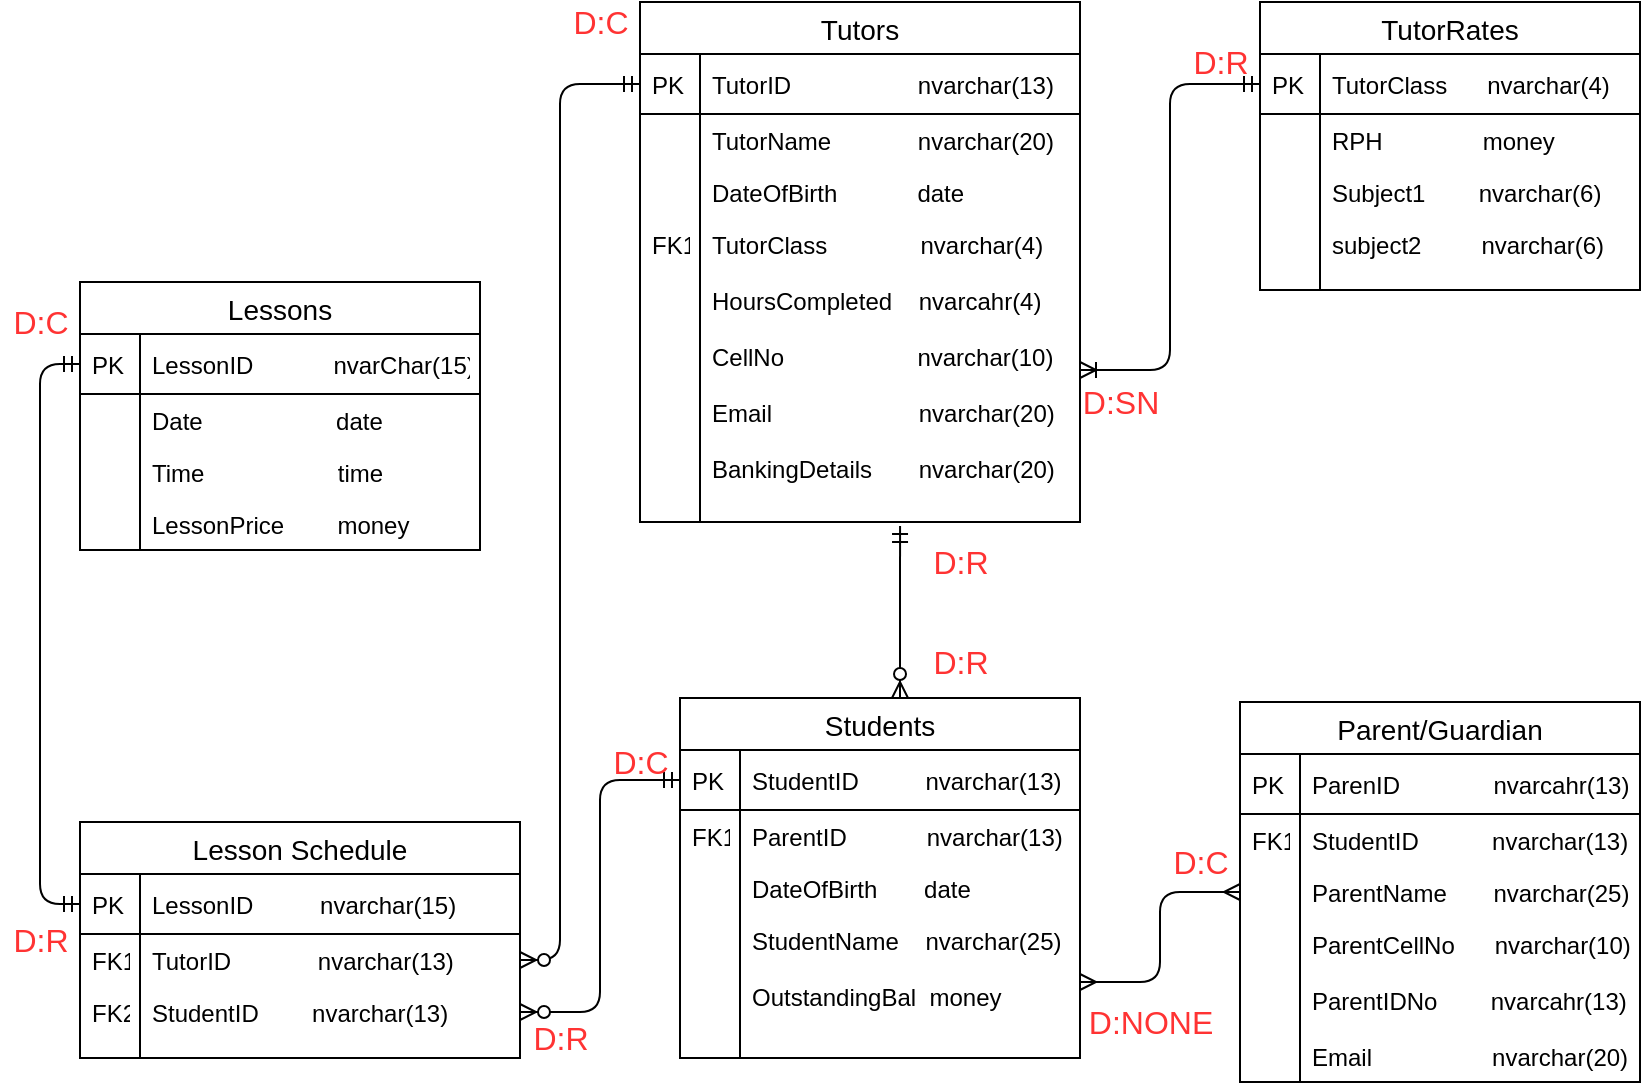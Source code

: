 <mxfile version="13.2.2" type="device"><diagram id="C5RBs43oDa-KdzZeNtuy" name="Page-1"><mxGraphModel dx="1913" dy="806" grid="1" gridSize="10" guides="1" tooltips="1" connect="1" arrows="1" fold="1" page="1" pageScale="1" pageWidth="827" pageHeight="1169" math="0" shadow="0"><root><mxCell id="WIyWlLk6GJQsqaUBKTNV-0"/><mxCell id="WIyWlLk6GJQsqaUBKTNV-1" parent="WIyWlLk6GJQsqaUBKTNV-0"/><mxCell id="nXMWi9MZtBevNN8mC9Ib-7" value="Lessons" style="swimlane;fontStyle=0;childLayout=stackLayout;horizontal=1;startSize=26;horizontalStack=0;resizeParent=1;resizeParentMax=0;resizeLast=0;collapsible=1;marginBottom=0;align=center;fontSize=14;" parent="WIyWlLk6GJQsqaUBKTNV-1" vertex="1"><mxGeometry x="30" y="170" width="200" height="134" as="geometry"/></mxCell><mxCell id="nXMWi9MZtBevNN8mC9Ib-8" value="LessonID            nvarChar(15)" style="shape=partialRectangle;top=0;left=0;right=0;bottom=1;align=left;verticalAlign=middle;fillColor=none;spacingLeft=34;spacingRight=4;overflow=hidden;rotatable=0;points=[[0,0.5],[1,0.5]];portConstraint=eastwest;dropTarget=0;fontStyle=0;fontSize=12;" parent="nXMWi9MZtBevNN8mC9Ib-7" vertex="1"><mxGeometry y="26" width="200" height="30" as="geometry"/></mxCell><mxCell id="nXMWi9MZtBevNN8mC9Ib-9" value="PK" style="shape=partialRectangle;top=0;left=0;bottom=0;fillColor=none;align=left;verticalAlign=middle;spacingLeft=4;spacingRight=4;overflow=hidden;rotatable=0;points=[];portConstraint=eastwest;part=1;fontSize=12;" parent="nXMWi9MZtBevNN8mC9Ib-8" vertex="1" connectable="0"><mxGeometry width="30" height="30" as="geometry"/></mxCell><mxCell id="nXMWi9MZtBevNN8mC9Ib-10" value="Date                    date" style="shape=partialRectangle;top=0;left=0;right=0;bottom=0;align=left;verticalAlign=top;fillColor=none;spacingLeft=34;spacingRight=4;overflow=hidden;rotatable=0;points=[[0,0.5],[1,0.5]];portConstraint=eastwest;dropTarget=0;fontSize=12;" parent="nXMWi9MZtBevNN8mC9Ib-7" vertex="1"><mxGeometry y="56" width="200" height="26" as="geometry"/></mxCell><mxCell id="nXMWi9MZtBevNN8mC9Ib-11" value="" style="shape=partialRectangle;top=0;left=0;bottom=0;fillColor=none;align=left;verticalAlign=top;spacingLeft=4;spacingRight=4;overflow=hidden;rotatable=0;points=[];portConstraint=eastwest;part=1;fontSize=12;" parent="nXMWi9MZtBevNN8mC9Ib-10" vertex="1" connectable="0"><mxGeometry width="30" height="26" as="geometry"/></mxCell><mxCell id="nXMWi9MZtBevNN8mC9Ib-12" value="Time                    time" style="shape=partialRectangle;top=0;left=0;right=0;bottom=0;align=left;verticalAlign=top;fillColor=none;spacingLeft=34;spacingRight=4;overflow=hidden;rotatable=0;points=[[0,0.5],[1,0.5]];portConstraint=eastwest;dropTarget=0;fontSize=12;" parent="nXMWi9MZtBevNN8mC9Ib-7" vertex="1"><mxGeometry y="82" width="200" height="26" as="geometry"/></mxCell><mxCell id="nXMWi9MZtBevNN8mC9Ib-13" value="" style="shape=partialRectangle;top=0;left=0;bottom=0;fillColor=none;align=left;verticalAlign=top;spacingLeft=4;spacingRight=4;overflow=hidden;rotatable=0;points=[];portConstraint=eastwest;part=1;fontSize=12;" parent="nXMWi9MZtBevNN8mC9Ib-12" vertex="1" connectable="0"><mxGeometry width="30" height="26" as="geometry"/></mxCell><mxCell id="nXMWi9MZtBevNN8mC9Ib-14" value="LessonPrice        money" style="shape=partialRectangle;top=0;left=0;right=0;bottom=0;align=left;verticalAlign=top;fillColor=none;spacingLeft=34;spacingRight=4;overflow=hidden;rotatable=0;points=[[0,0.5],[1,0.5]];portConstraint=eastwest;dropTarget=0;fontSize=12;" parent="nXMWi9MZtBevNN8mC9Ib-7" vertex="1"><mxGeometry y="108" width="200" height="26" as="geometry"/></mxCell><mxCell id="nXMWi9MZtBevNN8mC9Ib-15" value="" style="shape=partialRectangle;top=0;left=0;bottom=0;fillColor=none;align=left;verticalAlign=top;spacingLeft=4;spacingRight=4;overflow=hidden;rotatable=0;points=[];portConstraint=eastwest;part=1;fontSize=12;" parent="nXMWi9MZtBevNN8mC9Ib-14" vertex="1" connectable="0"><mxGeometry width="30" height="26" as="geometry"/></mxCell><mxCell id="nXMWi9MZtBevNN8mC9Ib-18" value="Lesson Schedule" style="swimlane;fontStyle=0;childLayout=stackLayout;horizontal=1;startSize=26;horizontalStack=0;resizeParent=1;resizeParentMax=0;resizeLast=0;collapsible=1;marginBottom=0;align=center;fontSize=14;" parent="WIyWlLk6GJQsqaUBKTNV-1" vertex="1"><mxGeometry x="30" y="440" width="220" height="118" as="geometry"/></mxCell><mxCell id="nXMWi9MZtBevNN8mC9Ib-19" value="LessonID          nvarchar(15)" style="shape=partialRectangle;top=0;left=0;right=0;bottom=1;align=left;verticalAlign=middle;fillColor=none;spacingLeft=34;spacingRight=4;overflow=hidden;rotatable=0;points=[[0,0.5],[1,0.5]];portConstraint=eastwest;dropTarget=0;fontStyle=0;fontSize=12;" parent="nXMWi9MZtBevNN8mC9Ib-18" vertex="1"><mxGeometry y="26" width="220" height="30" as="geometry"/></mxCell><mxCell id="nXMWi9MZtBevNN8mC9Ib-20" value="PK" style="shape=partialRectangle;top=0;left=0;bottom=0;fillColor=none;align=left;verticalAlign=middle;spacingLeft=4;spacingRight=4;overflow=hidden;rotatable=0;points=[];portConstraint=eastwest;part=1;fontSize=12;" parent="nXMWi9MZtBevNN8mC9Ib-19" vertex="1" connectable="0"><mxGeometry width="30" height="30" as="geometry"/></mxCell><mxCell id="nXMWi9MZtBevNN8mC9Ib-21" value="TutorID             nvarchar(13)" style="shape=partialRectangle;top=0;left=0;right=0;bottom=0;align=left;verticalAlign=top;fillColor=none;spacingLeft=34;spacingRight=4;overflow=hidden;rotatable=0;points=[[0,0.5],[1,0.5]];portConstraint=eastwest;dropTarget=0;fontSize=12;" parent="nXMWi9MZtBevNN8mC9Ib-18" vertex="1"><mxGeometry y="56" width="220" height="26" as="geometry"/></mxCell><mxCell id="nXMWi9MZtBevNN8mC9Ib-22" value="FK1" style="shape=partialRectangle;top=0;left=0;bottom=0;fillColor=none;align=left;verticalAlign=top;spacingLeft=4;spacingRight=4;overflow=hidden;rotatable=0;points=[];portConstraint=eastwest;part=1;fontSize=12;" parent="nXMWi9MZtBevNN8mC9Ib-21" vertex="1" connectable="0"><mxGeometry width="30" height="26" as="geometry"/></mxCell><mxCell id="nXMWi9MZtBevNN8mC9Ib-23" value="StudentID        nvarchar(13)" style="shape=partialRectangle;top=0;left=0;right=0;bottom=0;align=left;verticalAlign=top;fillColor=none;spacingLeft=34;spacingRight=4;overflow=hidden;rotatable=0;points=[[0,0.5],[1,0.5]];portConstraint=eastwest;dropTarget=0;fontSize=12;" parent="nXMWi9MZtBevNN8mC9Ib-18" vertex="1"><mxGeometry y="82" width="220" height="26" as="geometry"/></mxCell><mxCell id="nXMWi9MZtBevNN8mC9Ib-24" value="FK2" style="shape=partialRectangle;top=0;left=0;bottom=0;fillColor=none;align=left;verticalAlign=top;spacingLeft=4;spacingRight=4;overflow=hidden;rotatable=0;points=[];portConstraint=eastwest;part=1;fontSize=12;" parent="nXMWi9MZtBevNN8mC9Ib-23" vertex="1" connectable="0"><mxGeometry width="30" height="26" as="geometry"/></mxCell><mxCell id="nXMWi9MZtBevNN8mC9Ib-27" value="" style="shape=partialRectangle;top=0;left=0;right=0;bottom=0;align=left;verticalAlign=top;fillColor=none;spacingLeft=34;spacingRight=4;overflow=hidden;rotatable=0;points=[[0,0.5],[1,0.5]];portConstraint=eastwest;dropTarget=0;fontSize=12;" parent="nXMWi9MZtBevNN8mC9Ib-18" vertex="1"><mxGeometry y="108" width="220" height="10" as="geometry"/></mxCell><mxCell id="nXMWi9MZtBevNN8mC9Ib-28" value="" style="shape=partialRectangle;top=0;left=0;bottom=0;fillColor=none;align=left;verticalAlign=top;spacingLeft=4;spacingRight=4;overflow=hidden;rotatable=0;points=[];portConstraint=eastwest;part=1;fontSize=12;" parent="nXMWi9MZtBevNN8mC9Ib-27" vertex="1" connectable="0"><mxGeometry width="30" height="10" as="geometry"/></mxCell><mxCell id="nXMWi9MZtBevNN8mC9Ib-29" style="edgeStyle=orthogonalEdgeStyle;rounded=1;orthogonalLoop=1;jettySize=auto;html=1;exitX=0;exitY=0.5;exitDx=0;exitDy=0;entryX=0;entryY=0.5;entryDx=0;entryDy=0;endArrow=ERmandOne;endFill=0;startArrow=ERmandOne;startFill=0;" parent="WIyWlLk6GJQsqaUBKTNV-1" source="nXMWi9MZtBevNN8mC9Ib-8" target="nXMWi9MZtBevNN8mC9Ib-19" edge="1"><mxGeometry relative="1" as="geometry"><Array as="points"><mxPoint x="10" y="211"/><mxPoint x="10" y="481"/></Array></mxGeometry></mxCell><mxCell id="nXMWi9MZtBevNN8mC9Ib-32" style="edgeStyle=orthogonalEdgeStyle;rounded=1;orthogonalLoop=1;jettySize=auto;html=1;startArrow=ERzeroToMany;startFill=1;endArrow=ERmandOne;endFill=0;entryX=0;entryY=0.5;entryDx=0;entryDy=0;" parent="WIyWlLk6GJQsqaUBKTNV-1" source="nXMWi9MZtBevNN8mC9Ib-21" target="nXMWi9MZtBevNN8mC9Ib-34" edge="1"><mxGeometry relative="1" as="geometry"><mxPoint x="330" y="460" as="targetPoint"/><Array as="points"><mxPoint x="270" y="509"/><mxPoint x="270" y="71"/></Array></mxGeometry></mxCell><mxCell id="4ludYydRtHGq20l0omVu-38" style="edgeStyle=orthogonalEdgeStyle;rounded=1;orthogonalLoop=1;jettySize=auto;html=1;exitX=0;exitY=0.5;exitDx=0;exitDy=0;startArrow=ERmandOne;startFill=0;endArrow=ERzeroToMany;endFill=1;" edge="1" parent="WIyWlLk6GJQsqaUBKTNV-1" source="4ludYydRtHGq20l0omVu-28"><mxGeometry relative="1" as="geometry"><mxPoint x="250" y="535" as="targetPoint"/><Array as="points"><mxPoint x="290" y="419"/><mxPoint x="290" y="535"/></Array></mxGeometry></mxCell><mxCell id="4ludYydRtHGq20l0omVu-41" style="edgeStyle=orthogonalEdgeStyle;rounded=1;orthogonalLoop=1;jettySize=auto;html=1;exitX=0.591;exitY=1.013;exitDx=0;exitDy=0;startArrow=ERmandOne;startFill=0;endArrow=ERzeroToMany;endFill=1;exitPerimeter=0;" edge="1" parent="WIyWlLk6GJQsqaUBKTNV-1" source="nXMWi9MZtBevNN8mC9Ib-40"><mxGeometry relative="1" as="geometry"><mxPoint x="440" y="378" as="targetPoint"/><Array as="points"><mxPoint x="440" y="378"/></Array></mxGeometry></mxCell><mxCell id="4ludYydRtHGq20l0omVu-27" value="Students" style="swimlane;fontStyle=0;childLayout=stackLayout;horizontal=1;startSize=26;horizontalStack=0;resizeParent=1;resizeParentMax=0;resizeLast=0;collapsible=1;marginBottom=0;align=center;fontSize=14;" vertex="1" parent="WIyWlLk6GJQsqaUBKTNV-1"><mxGeometry x="330" y="378" width="200" height="180" as="geometry"/></mxCell><mxCell id="4ludYydRtHGq20l0omVu-28" value="StudentID          nvarchar(13)" style="shape=partialRectangle;top=0;left=0;right=0;bottom=1;align=left;verticalAlign=middle;fillColor=none;spacingLeft=34;spacingRight=4;overflow=hidden;rotatable=0;points=[[0,0.5],[1,0.5]];portConstraint=eastwest;dropTarget=0;fontStyle=0;fontSize=12;" vertex="1" parent="4ludYydRtHGq20l0omVu-27"><mxGeometry y="26" width="200" height="30" as="geometry"/></mxCell><mxCell id="4ludYydRtHGq20l0omVu-29" value="PK" style="shape=partialRectangle;top=0;left=0;bottom=0;fillColor=none;align=left;verticalAlign=middle;spacingLeft=4;spacingRight=4;overflow=hidden;rotatable=0;points=[];portConstraint=eastwest;part=1;fontSize=12;" vertex="1" connectable="0" parent="4ludYydRtHGq20l0omVu-28"><mxGeometry width="30" height="30" as="geometry"/></mxCell><mxCell id="4ludYydRtHGq20l0omVu-30" value="ParentID            nvarchar(13)" style="shape=partialRectangle;top=0;left=0;right=0;bottom=0;align=left;verticalAlign=top;fillColor=none;spacingLeft=34;spacingRight=4;overflow=hidden;rotatable=0;points=[[0,0.5],[1,0.5]];portConstraint=eastwest;dropTarget=0;fontSize=12;" vertex="1" parent="4ludYydRtHGq20l0omVu-27"><mxGeometry y="56" width="200" height="26" as="geometry"/></mxCell><mxCell id="4ludYydRtHGq20l0omVu-31" value="FK1" style="shape=partialRectangle;top=0;left=0;bottom=0;fillColor=none;align=left;verticalAlign=top;spacingLeft=4;spacingRight=4;overflow=hidden;rotatable=0;points=[];portConstraint=eastwest;part=1;fontSize=12;" vertex="1" connectable="0" parent="4ludYydRtHGq20l0omVu-30"><mxGeometry width="30" height="26" as="geometry"/></mxCell><mxCell id="4ludYydRtHGq20l0omVu-32" value="DateOfBirth       date" style="shape=partialRectangle;top=0;left=0;right=0;bottom=0;align=left;verticalAlign=top;fillColor=none;spacingLeft=34;spacingRight=4;overflow=hidden;rotatable=0;points=[[0,0.5],[1,0.5]];portConstraint=eastwest;dropTarget=0;fontSize=12;" vertex="1" parent="4ludYydRtHGq20l0omVu-27"><mxGeometry y="82" width="200" height="26" as="geometry"/></mxCell><mxCell id="4ludYydRtHGq20l0omVu-33" value="" style="shape=partialRectangle;top=0;left=0;bottom=0;fillColor=none;align=left;verticalAlign=top;spacingLeft=4;spacingRight=4;overflow=hidden;rotatable=0;points=[];portConstraint=eastwest;part=1;fontSize=12;" vertex="1" connectable="0" parent="4ludYydRtHGq20l0omVu-32"><mxGeometry width="30" height="26" as="geometry"/></mxCell><mxCell id="4ludYydRtHGq20l0omVu-34" value="StudentName    nvarchar(25)&#10;&#10;OutstandingBal  money&#10;&#10;" style="shape=partialRectangle;top=0;left=0;right=0;bottom=0;align=left;verticalAlign=top;fillColor=none;spacingLeft=34;spacingRight=4;overflow=hidden;rotatable=0;points=[[0,0.5],[1,0.5]];portConstraint=eastwest;dropTarget=0;fontSize=12;" vertex="1" parent="4ludYydRtHGq20l0omVu-27"><mxGeometry y="108" width="200" height="62" as="geometry"/></mxCell><mxCell id="4ludYydRtHGq20l0omVu-35" value="" style="shape=partialRectangle;top=0;left=0;bottom=0;fillColor=none;align=left;verticalAlign=top;spacingLeft=4;spacingRight=4;overflow=hidden;rotatable=0;points=[];portConstraint=eastwest;part=1;fontSize=12;" vertex="1" connectable="0" parent="4ludYydRtHGq20l0omVu-34"><mxGeometry width="30" height="62" as="geometry"/></mxCell><mxCell id="4ludYydRtHGq20l0omVu-36" value="" style="shape=partialRectangle;top=0;left=0;right=0;bottom=0;align=left;verticalAlign=top;fillColor=none;spacingLeft=34;spacingRight=4;overflow=hidden;rotatable=0;points=[[0,0.5],[1,0.5]];portConstraint=eastwest;dropTarget=0;fontSize=12;" vertex="1" parent="4ludYydRtHGq20l0omVu-27"><mxGeometry y="170" width="200" height="10" as="geometry"/></mxCell><mxCell id="4ludYydRtHGq20l0omVu-37" value="" style="shape=partialRectangle;top=0;left=0;bottom=0;fillColor=none;align=left;verticalAlign=top;spacingLeft=4;spacingRight=4;overflow=hidden;rotatable=0;points=[];portConstraint=eastwest;part=1;fontSize=12;" vertex="1" connectable="0" parent="4ludYydRtHGq20l0omVu-36"><mxGeometry width="30" height="10" as="geometry"/></mxCell><mxCell id="nXMWi9MZtBevNN8mC9Ib-33" value="Tutors" style="swimlane;fontStyle=0;childLayout=stackLayout;horizontal=1;startSize=26;horizontalStack=0;resizeParent=1;resizeParentMax=0;resizeLast=0;collapsible=1;marginBottom=0;align=center;fontSize=14;" parent="WIyWlLk6GJQsqaUBKTNV-1" vertex="1"><mxGeometry x="310" y="30" width="220" height="260" as="geometry"/></mxCell><mxCell id="nXMWi9MZtBevNN8mC9Ib-34" value="TutorID                   nvarchar(13)" style="shape=partialRectangle;top=0;left=0;right=0;bottom=1;align=left;verticalAlign=middle;fillColor=none;spacingLeft=34;spacingRight=4;overflow=hidden;rotatable=0;points=[[0,0.5],[1,0.5]];portConstraint=eastwest;dropTarget=0;fontStyle=0;fontSize=12;" parent="nXMWi9MZtBevNN8mC9Ib-33" vertex="1"><mxGeometry y="26" width="220" height="30" as="geometry"/></mxCell><mxCell id="nXMWi9MZtBevNN8mC9Ib-35" value="PK" style="shape=partialRectangle;top=0;left=0;bottom=0;fillColor=none;align=left;verticalAlign=middle;spacingLeft=4;spacingRight=4;overflow=hidden;rotatable=0;points=[];portConstraint=eastwest;part=1;fontSize=12;" parent="nXMWi9MZtBevNN8mC9Ib-34" vertex="1" connectable="0"><mxGeometry width="30" height="30" as="geometry"/></mxCell><mxCell id="nXMWi9MZtBevNN8mC9Ib-36" value="TutorName             nvarchar(20)" style="shape=partialRectangle;top=0;left=0;right=0;bottom=0;align=left;verticalAlign=top;fillColor=none;spacingLeft=34;spacingRight=4;overflow=hidden;rotatable=0;points=[[0,0.5],[1,0.5]];portConstraint=eastwest;dropTarget=0;fontSize=12;" parent="nXMWi9MZtBevNN8mC9Ib-33" vertex="1"><mxGeometry y="56" width="220" height="26" as="geometry"/></mxCell><mxCell id="nXMWi9MZtBevNN8mC9Ib-37" value="" style="shape=partialRectangle;top=0;left=0;bottom=0;fillColor=none;align=left;verticalAlign=top;spacingLeft=4;spacingRight=4;overflow=hidden;rotatable=0;points=[];portConstraint=eastwest;part=1;fontSize=12;" parent="nXMWi9MZtBevNN8mC9Ib-36" vertex="1" connectable="0"><mxGeometry width="30" height="26" as="geometry"/></mxCell><mxCell id="nXMWi9MZtBevNN8mC9Ib-38" value="DateOfBirth            date" style="shape=partialRectangle;top=0;left=0;right=0;bottom=0;align=left;verticalAlign=top;fillColor=none;spacingLeft=34;spacingRight=4;overflow=hidden;rotatable=0;points=[[0,0.5],[1,0.5]];portConstraint=eastwest;dropTarget=0;fontSize=12;" parent="nXMWi9MZtBevNN8mC9Ib-33" vertex="1"><mxGeometry y="82" width="220" height="26" as="geometry"/></mxCell><mxCell id="nXMWi9MZtBevNN8mC9Ib-39" value="" style="shape=partialRectangle;top=0;left=0;bottom=0;fillColor=none;align=left;verticalAlign=top;spacingLeft=4;spacingRight=4;overflow=hidden;rotatable=0;points=[];portConstraint=eastwest;part=1;fontSize=12;" parent="nXMWi9MZtBevNN8mC9Ib-38" vertex="1" connectable="0"><mxGeometry width="30" height="26" as="geometry"/></mxCell><mxCell id="nXMWi9MZtBevNN8mC9Ib-40" value="TutorClass              nvarchar(4)&#10;&#10;HoursCompleted    nvarcahr(4)&#10;&#10;CellNo                    nvarchar(10)&#10;&#10;Email                      nvarchar(20)&#10;&#10;BankingDetails       nvarchar(20)&#10;&#10;" style="shape=partialRectangle;top=0;left=0;right=0;bottom=0;align=left;verticalAlign=top;fillColor=none;spacingLeft=34;spacingRight=4;overflow=hidden;rotatable=0;points=[[0,0.5],[1,0.5]];portConstraint=eastwest;dropTarget=0;fontSize=12;" parent="nXMWi9MZtBevNN8mC9Ib-33" vertex="1"><mxGeometry y="108" width="220" height="152" as="geometry"/></mxCell><mxCell id="nXMWi9MZtBevNN8mC9Ib-41" value="FK1" style="shape=partialRectangle;top=0;left=0;bottom=0;fillColor=none;align=left;verticalAlign=top;spacingLeft=4;spacingRight=4;overflow=hidden;rotatable=0;points=[];portConstraint=eastwest;part=1;fontSize=12;" parent="nXMWi9MZtBevNN8mC9Ib-40" vertex="1" connectable="0"><mxGeometry width="30" height="152" as="geometry"/></mxCell><mxCell id="4ludYydRtHGq20l0omVu-42" value="Parent/Guardian" style="swimlane;fontStyle=0;childLayout=stackLayout;horizontal=1;startSize=26;horizontalStack=0;resizeParent=1;resizeParentMax=0;resizeLast=0;collapsible=1;marginBottom=0;align=center;fontSize=14;" vertex="1" parent="WIyWlLk6GJQsqaUBKTNV-1"><mxGeometry x="610" y="380" width="200" height="190" as="geometry"/></mxCell><mxCell id="4ludYydRtHGq20l0omVu-43" value="ParenID              nvarcahr(13)" style="shape=partialRectangle;top=0;left=0;right=0;bottom=1;align=left;verticalAlign=middle;fillColor=none;spacingLeft=34;spacingRight=4;overflow=hidden;rotatable=0;points=[[0,0.5],[1,0.5]];portConstraint=eastwest;dropTarget=0;fontStyle=0;fontSize=12;" vertex="1" parent="4ludYydRtHGq20l0omVu-42"><mxGeometry y="26" width="200" height="30" as="geometry"/></mxCell><mxCell id="4ludYydRtHGq20l0omVu-44" value="PK" style="shape=partialRectangle;top=0;left=0;bottom=0;fillColor=none;align=left;verticalAlign=middle;spacingLeft=4;spacingRight=4;overflow=hidden;rotatable=0;points=[];portConstraint=eastwest;part=1;fontSize=12;" vertex="1" connectable="0" parent="4ludYydRtHGq20l0omVu-43"><mxGeometry width="30" height="30" as="geometry"/></mxCell><mxCell id="4ludYydRtHGq20l0omVu-45" value="StudentID           nvarchar(13)" style="shape=partialRectangle;top=0;left=0;right=0;bottom=0;align=left;verticalAlign=top;fillColor=none;spacingLeft=34;spacingRight=4;overflow=hidden;rotatable=0;points=[[0,0.5],[1,0.5]];portConstraint=eastwest;dropTarget=0;fontSize=12;" vertex="1" parent="4ludYydRtHGq20l0omVu-42"><mxGeometry y="56" width="200" height="26" as="geometry"/></mxCell><mxCell id="4ludYydRtHGq20l0omVu-46" value="FK1" style="shape=partialRectangle;top=0;left=0;bottom=0;fillColor=none;align=left;verticalAlign=top;spacingLeft=4;spacingRight=4;overflow=hidden;rotatable=0;points=[];portConstraint=eastwest;part=1;fontSize=12;" vertex="1" connectable="0" parent="4ludYydRtHGq20l0omVu-45"><mxGeometry width="30" height="26" as="geometry"/></mxCell><mxCell id="4ludYydRtHGq20l0omVu-47" value="ParentName       nvarchar(25)" style="shape=partialRectangle;top=0;left=0;right=0;bottom=0;align=left;verticalAlign=top;fillColor=none;spacingLeft=34;spacingRight=4;overflow=hidden;rotatable=0;points=[[0,0.5],[1,0.5]];portConstraint=eastwest;dropTarget=0;fontSize=12;" vertex="1" parent="4ludYydRtHGq20l0omVu-42"><mxGeometry y="82" width="200" height="26" as="geometry"/></mxCell><mxCell id="4ludYydRtHGq20l0omVu-48" value="" style="shape=partialRectangle;top=0;left=0;bottom=0;fillColor=none;align=left;verticalAlign=top;spacingLeft=4;spacingRight=4;overflow=hidden;rotatable=0;points=[];portConstraint=eastwest;part=1;fontSize=12;" vertex="1" connectable="0" parent="4ludYydRtHGq20l0omVu-47"><mxGeometry width="30" height="26" as="geometry"/></mxCell><mxCell id="4ludYydRtHGq20l0omVu-49" value="ParentCellNo      nvarchar(10)&#10;&#10;ParentIDNo        nvarcahr(13)&#10;&#10;Email                  nvarchar(20)" style="shape=partialRectangle;top=0;left=0;right=0;bottom=0;align=left;verticalAlign=top;fillColor=none;spacingLeft=34;spacingRight=4;overflow=hidden;rotatable=0;points=[[0,0.5],[1,0.5]];portConstraint=eastwest;dropTarget=0;fontSize=12;" vertex="1" parent="4ludYydRtHGq20l0omVu-42"><mxGeometry y="108" width="200" height="82" as="geometry"/></mxCell><mxCell id="4ludYydRtHGq20l0omVu-50" value="" style="shape=partialRectangle;top=0;left=0;bottom=0;fillColor=none;align=left;verticalAlign=top;spacingLeft=4;spacingRight=4;overflow=hidden;rotatable=0;points=[];portConstraint=eastwest;part=1;fontSize=12;" vertex="1" connectable="0" parent="4ludYydRtHGq20l0omVu-49"><mxGeometry width="30" height="82" as="geometry"/></mxCell><mxCell id="4ludYydRtHGq20l0omVu-53" style="edgeStyle=orthogonalEdgeStyle;rounded=1;orthogonalLoop=1;jettySize=auto;html=1;exitX=0;exitY=0.5;exitDx=0;exitDy=0;startArrow=ERmany;startFill=0;endArrow=ERmany;endFill=0;" edge="1" parent="WIyWlLk6GJQsqaUBKTNV-1" source="4ludYydRtHGq20l0omVu-47"><mxGeometry relative="1" as="geometry"><mxPoint x="530" y="520" as="targetPoint"/><Array as="points"><mxPoint x="570" y="475"/><mxPoint x="570" y="520"/></Array></mxGeometry></mxCell><mxCell id="4ludYydRtHGq20l0omVu-54" value="TutorRates" style="swimlane;fontStyle=0;childLayout=stackLayout;horizontal=1;startSize=26;horizontalStack=0;resizeParent=1;resizeParentMax=0;resizeLast=0;collapsible=1;marginBottom=0;align=center;fontSize=14;" vertex="1" parent="WIyWlLk6GJQsqaUBKTNV-1"><mxGeometry x="620" y="30" width="190" height="144" as="geometry"/></mxCell><mxCell id="4ludYydRtHGq20l0omVu-55" value="TutorClass      nvarchar(4)" style="shape=partialRectangle;top=0;left=0;right=0;bottom=1;align=left;verticalAlign=middle;fillColor=none;spacingLeft=34;spacingRight=4;overflow=hidden;rotatable=0;points=[[0,0.5],[1,0.5]];portConstraint=eastwest;dropTarget=0;fontStyle=0;fontSize=12;" vertex="1" parent="4ludYydRtHGq20l0omVu-54"><mxGeometry y="26" width="190" height="30" as="geometry"/></mxCell><mxCell id="4ludYydRtHGq20l0omVu-56" value="PK" style="shape=partialRectangle;top=0;left=0;bottom=0;fillColor=none;align=left;verticalAlign=middle;spacingLeft=4;spacingRight=4;overflow=hidden;rotatable=0;points=[];portConstraint=eastwest;part=1;fontSize=12;" vertex="1" connectable="0" parent="4ludYydRtHGq20l0omVu-55"><mxGeometry width="30" height="30" as="geometry"/></mxCell><mxCell id="4ludYydRtHGq20l0omVu-57" value="RPH               money" style="shape=partialRectangle;top=0;left=0;right=0;bottom=0;align=left;verticalAlign=top;fillColor=none;spacingLeft=34;spacingRight=4;overflow=hidden;rotatable=0;points=[[0,0.5],[1,0.5]];portConstraint=eastwest;dropTarget=0;fontSize=12;" vertex="1" parent="4ludYydRtHGq20l0omVu-54"><mxGeometry y="56" width="190" height="26" as="geometry"/></mxCell><mxCell id="4ludYydRtHGq20l0omVu-58" value="" style="shape=partialRectangle;top=0;left=0;bottom=0;fillColor=none;align=left;verticalAlign=top;spacingLeft=4;spacingRight=4;overflow=hidden;rotatable=0;points=[];portConstraint=eastwest;part=1;fontSize=12;" vertex="1" connectable="0" parent="4ludYydRtHGq20l0omVu-57"><mxGeometry width="30" height="26" as="geometry"/></mxCell><mxCell id="4ludYydRtHGq20l0omVu-59" value="Subject1        nvarchar(6)" style="shape=partialRectangle;top=0;left=0;right=0;bottom=0;align=left;verticalAlign=top;fillColor=none;spacingLeft=34;spacingRight=4;overflow=hidden;rotatable=0;points=[[0,0.5],[1,0.5]];portConstraint=eastwest;dropTarget=0;fontSize=12;" vertex="1" parent="4ludYydRtHGq20l0omVu-54"><mxGeometry y="82" width="190" height="26" as="geometry"/></mxCell><mxCell id="4ludYydRtHGq20l0omVu-60" value="" style="shape=partialRectangle;top=0;left=0;bottom=0;fillColor=none;align=left;verticalAlign=top;spacingLeft=4;spacingRight=4;overflow=hidden;rotatable=0;points=[];portConstraint=eastwest;part=1;fontSize=12;" vertex="1" connectable="0" parent="4ludYydRtHGq20l0omVu-59"><mxGeometry width="30" height="26" as="geometry"/></mxCell><mxCell id="4ludYydRtHGq20l0omVu-61" value="subject2         nvarchar(6)" style="shape=partialRectangle;top=0;left=0;right=0;bottom=0;align=left;verticalAlign=top;fillColor=none;spacingLeft=34;spacingRight=4;overflow=hidden;rotatable=0;points=[[0,0.5],[1,0.5]];portConstraint=eastwest;dropTarget=0;fontSize=12;" vertex="1" parent="4ludYydRtHGq20l0omVu-54"><mxGeometry y="108" width="190" height="26" as="geometry"/></mxCell><mxCell id="4ludYydRtHGq20l0omVu-62" value="" style="shape=partialRectangle;top=0;left=0;bottom=0;fillColor=none;align=left;verticalAlign=top;spacingLeft=4;spacingRight=4;overflow=hidden;rotatable=0;points=[];portConstraint=eastwest;part=1;fontSize=12;" vertex="1" connectable="0" parent="4ludYydRtHGq20l0omVu-61"><mxGeometry width="30" height="26" as="geometry"/></mxCell><mxCell id="4ludYydRtHGq20l0omVu-63" value="" style="shape=partialRectangle;top=0;left=0;right=0;bottom=0;align=left;verticalAlign=top;fillColor=none;spacingLeft=34;spacingRight=4;overflow=hidden;rotatable=0;points=[[0,0.5],[1,0.5]];portConstraint=eastwest;dropTarget=0;fontSize=12;" vertex="1" parent="4ludYydRtHGq20l0omVu-54"><mxGeometry y="134" width="190" height="10" as="geometry"/></mxCell><mxCell id="4ludYydRtHGq20l0omVu-64" value="" style="shape=partialRectangle;top=0;left=0;bottom=0;fillColor=none;align=left;verticalAlign=top;spacingLeft=4;spacingRight=4;overflow=hidden;rotatable=0;points=[];portConstraint=eastwest;part=1;fontSize=12;" vertex="1" connectable="0" parent="4ludYydRtHGq20l0omVu-63"><mxGeometry width="30" height="10" as="geometry"/></mxCell><mxCell id="4ludYydRtHGq20l0omVu-65" style="edgeStyle=orthogonalEdgeStyle;rounded=1;orthogonalLoop=1;jettySize=auto;html=1;exitX=1;exitY=0.5;exitDx=0;exitDy=0;entryX=0;entryY=0.5;entryDx=0;entryDy=0;startArrow=ERoneToMany;startFill=0;endArrow=ERmandOne;endFill=0;" edge="1" parent="WIyWlLk6GJQsqaUBKTNV-1" source="nXMWi9MZtBevNN8mC9Ib-40" target="4ludYydRtHGq20l0omVu-55"><mxGeometry relative="1" as="geometry"/></mxCell><mxCell id="4ludYydRtHGq20l0omVu-66" value="&lt;font color=&quot;#ff3333&quot; style=&quot;font-size: 16px&quot;&gt;D:NONE&lt;/font&gt;" style="text;html=1;align=center;verticalAlign=middle;resizable=0;points=[];autosize=1;" vertex="1" parent="WIyWlLk6GJQsqaUBKTNV-1"><mxGeometry x="525" y="530" width="80" height="20" as="geometry"/></mxCell><mxCell id="4ludYydRtHGq20l0omVu-69" value="&lt;font color=&quot;#ff3333&quot; style=&quot;font-size: 16px&quot;&gt;D:C&lt;/font&gt;" style="text;html=1;align=center;verticalAlign=middle;resizable=0;points=[];autosize=1;" vertex="1" parent="WIyWlLk6GJQsqaUBKTNV-1"><mxGeometry x="570" y="450" width="40" height="20" as="geometry"/></mxCell><mxCell id="4ludYydRtHGq20l0omVu-70" value="&lt;font color=&quot;#ff3333&quot; style=&quot;font-size: 16px&quot;&gt;D:R&lt;/font&gt;" style="text;html=1;align=center;verticalAlign=middle;resizable=0;points=[];autosize=1;" vertex="1" parent="WIyWlLk6GJQsqaUBKTNV-1"><mxGeometry x="580" y="50" width="40" height="20" as="geometry"/></mxCell><mxCell id="4ludYydRtHGq20l0omVu-71" value="&lt;font color=&quot;#ff3333&quot; style=&quot;font-size: 16px&quot;&gt;D:SN&lt;/font&gt;" style="text;html=1;align=center;verticalAlign=middle;resizable=0;points=[];autosize=1;" vertex="1" parent="WIyWlLk6GJQsqaUBKTNV-1"><mxGeometry x="525" y="220" width="50" height="20" as="geometry"/></mxCell><mxCell id="4ludYydRtHGq20l0omVu-72" value="&lt;font color=&quot;#ff3333&quot; style=&quot;font-size: 16px&quot;&gt;D:R&lt;/font&gt;&lt;span style=&quot;color: rgba(0 , 0 , 0 , 0) ; font-family: monospace ; font-size: 0px&quot;&gt;%3CmxGraphModel%3E%3Croot%3E%3CmxCell%20id%3D%220%22%2F%3E%3CmxCell%20id%3D%221%22%20parent%3D%220%22%2F%3E%3CmxCell%20id%3D%222%22%20value%3D%22%26lt%3Bfont%20color%3D%26quot%3B%23ff3333%26quot%3B%20style%3D%26quot%3Bfont-size%3A%2016px%26quot%3B%26gt%3BD%3AC%26lt%3B%2Ffont%26gt%3B%22%20style%3D%22text%3Bhtml%3D1%3Balign%3Dcenter%3BverticalAlign%3Dmiddle%3Bresizable%3D0%3Bpoints%3D%5B%5D%3Bautosize%3D1%3B%22%20vertex%3D%221%22%20parent%3D%221%22%3E%3CmxGeometry%20x%3D%22530%22%20y%3D%22489%22%20width%3D%2240%22%20height%3D%2220%22%20as%3D%22geometry%22%2F%3E%3C%2FmxCell%3E%3C%2Froot%3E%3C%2FmxGraphModel%3E&lt;/span&gt;" style="text;html=1;align=center;verticalAlign=middle;resizable=0;points=[];autosize=1;" vertex="1" parent="WIyWlLk6GJQsqaUBKTNV-1"><mxGeometry x="450" y="300" width="40" height="20" as="geometry"/></mxCell><mxCell id="4ludYydRtHGq20l0omVu-73" value="&lt;font color=&quot;#ff3333&quot; style=&quot;font-size: 16px&quot;&gt;D:R&lt;/font&gt;" style="text;html=1;align=center;verticalAlign=middle;resizable=0;points=[];autosize=1;" vertex="1" parent="WIyWlLk6GJQsqaUBKTNV-1"><mxGeometry x="450" y="350" width="40" height="20" as="geometry"/></mxCell><mxCell id="4ludYydRtHGq20l0omVu-76" value="&lt;font color=&quot;#ff3333&quot; style=&quot;font-size: 16px&quot;&gt;D:C&lt;/font&gt;" style="text;html=1;align=center;verticalAlign=middle;resizable=0;points=[];autosize=1;" vertex="1" parent="WIyWlLk6GJQsqaUBKTNV-1"><mxGeometry x="290" y="400" width="40" height="20" as="geometry"/></mxCell><mxCell id="4ludYydRtHGq20l0omVu-77" value="&lt;font color=&quot;#ff3333&quot; style=&quot;font-size: 16px&quot;&gt;D:R&lt;/font&gt;" style="text;html=1;align=center;verticalAlign=middle;resizable=0;points=[];autosize=1;" vertex="1" parent="WIyWlLk6GJQsqaUBKTNV-1"><mxGeometry x="250" y="538" width="40" height="20" as="geometry"/></mxCell><mxCell id="4ludYydRtHGq20l0omVu-78" value="&lt;font color=&quot;#ff3333&quot; style=&quot;font-size: 16px&quot;&gt;D:C&lt;/font&gt;" style="text;html=1;align=center;verticalAlign=middle;resizable=0;points=[];autosize=1;" vertex="1" parent="WIyWlLk6GJQsqaUBKTNV-1"><mxGeometry x="-10" y="180" width="40" height="20" as="geometry"/></mxCell><mxCell id="4ludYydRtHGq20l0omVu-79" value="&lt;font color=&quot;#ff3333&quot; style=&quot;font-size: 16px&quot;&gt;D:C&lt;/font&gt;" style="text;html=1;align=center;verticalAlign=middle;resizable=0;points=[];autosize=1;" vertex="1" parent="WIyWlLk6GJQsqaUBKTNV-1"><mxGeometry x="270" y="30" width="40" height="20" as="geometry"/></mxCell><mxCell id="4ludYydRtHGq20l0omVu-80" value="&lt;font color=&quot;#ff3333&quot; style=&quot;font-size: 16px&quot;&gt;D:R&lt;/font&gt;" style="text;html=1;align=center;verticalAlign=middle;resizable=0;points=[];autosize=1;" vertex="1" parent="WIyWlLk6GJQsqaUBKTNV-1"><mxGeometry x="-10" y="489" width="40" height="20" as="geometry"/></mxCell></root></mxGraphModel></diagram></mxfile>
